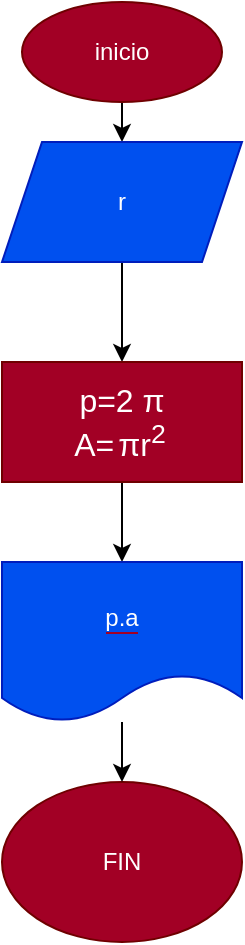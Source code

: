 <mxfile>
    <diagram id="7TwuKDFfJXxy7X4bd6MH" name="Página-1">
        <mxGraphModel dx="576" dy="462" grid="1" gridSize="10" guides="1" tooltips="1" connect="1" arrows="1" fold="1" page="1" pageScale="1" pageWidth="827" pageHeight="1169" math="0" shadow="0">
            <root>
                <mxCell id="0"/>
                <mxCell id="1" parent="0"/>
                <mxCell id="4" style="edgeStyle=none;html=1;" edge="1" parent="1" source="2" target="3">
                    <mxGeometry relative="1" as="geometry"/>
                </mxCell>
                <mxCell id="2" value="inicio" style="ellipse;whiteSpace=wrap;html=1;fillColor=#a20025;fontColor=#ffffff;strokeColor=#6F0000;" vertex="1" parent="1">
                    <mxGeometry x="240" y="60" width="100" height="50" as="geometry"/>
                </mxCell>
                <mxCell id="6" style="edgeStyle=none;html=1;" edge="1" parent="1" source="3" target="5">
                    <mxGeometry relative="1" as="geometry"/>
                </mxCell>
                <mxCell id="3" value="r" style="shape=parallelogram;perimeter=parallelogramPerimeter;whiteSpace=wrap;html=1;fixedSize=1;fillColor=#0050ef;fontColor=#ffffff;strokeColor=#001DBC;" vertex="1" parent="1">
                    <mxGeometry x="230" y="130" width="120" height="60" as="geometry"/>
                </mxCell>
                <mxCell id="9" style="edgeStyle=none;html=1;entryX=0.5;entryY=0;entryDx=0;entryDy=0;fontColor=#f0f0f0;" edge="1" parent="1" source="5" target="8">
                    <mxGeometry relative="1" as="geometry"/>
                </mxCell>
                <mxCell id="5" value="&lt;span style=&quot;font-family: &amp;quot;Google Sans&amp;quot;, Arial, sans-serif; font-size: 16px; font-style: normal; font-variant-ligatures: normal; font-variant-caps: normal; font-weight: 400; letter-spacing: normal; orphans: 2; text-align: start; text-indent: 0px; text-transform: none; widows: 2; word-spacing: 0px; -webkit-text-stroke-width: 0px; text-decoration-thickness: initial; text-decoration-style: initial; text-decoration-color: initial; float: none; display: inline !important;&quot;&gt;&lt;span style=&quot;background-color: rgb(162, 0, 37);&quot;&gt;p=2 π&lt;br&gt;A=&lt;span style=&quot;border-radius: 4px; padding: 0px 2px;&quot;&gt;πr&lt;sup style=&quot;&quot;&gt;2&lt;/sup&gt;&lt;/span&gt;&lt;/span&gt;&lt;br&gt;&lt;/span&gt;" style="rounded=0;whiteSpace=wrap;html=1;fillColor=#a20025;fontColor=#ffffff;strokeColor=#6F0000;" vertex="1" parent="1">
                    <mxGeometry x="230" y="240" width="120" height="60" as="geometry"/>
                </mxCell>
                <mxCell id="7" value="FIN" style="ellipse;whiteSpace=wrap;html=1;labelBackgroundColor=#a20025;fontColor=#ffffff;fillColor=#a20025;strokeColor=#6F0000;" vertex="1" parent="1">
                    <mxGeometry x="230" y="450" width="120" height="80" as="geometry"/>
                </mxCell>
                <mxCell id="10" style="edgeStyle=none;html=1;fontColor=#f0f0f0;" edge="1" parent="1" source="8" target="7">
                    <mxGeometry relative="1" as="geometry"/>
                </mxCell>
                <mxCell id="8" value="&lt;span style=&quot;background-color: rgb(0, 80, 239);&quot;&gt;p.a&lt;/span&gt;" style="shape=document;whiteSpace=wrap;html=1;boundedLbl=1;labelBackgroundColor=#a20025;fontColor=#ffffff;fillColor=#0050ef;strokeColor=#001DBC;" vertex="1" parent="1">
                    <mxGeometry x="230" y="340" width="120" height="80" as="geometry"/>
                </mxCell>
            </root>
        </mxGraphModel>
    </diagram>
</mxfile>